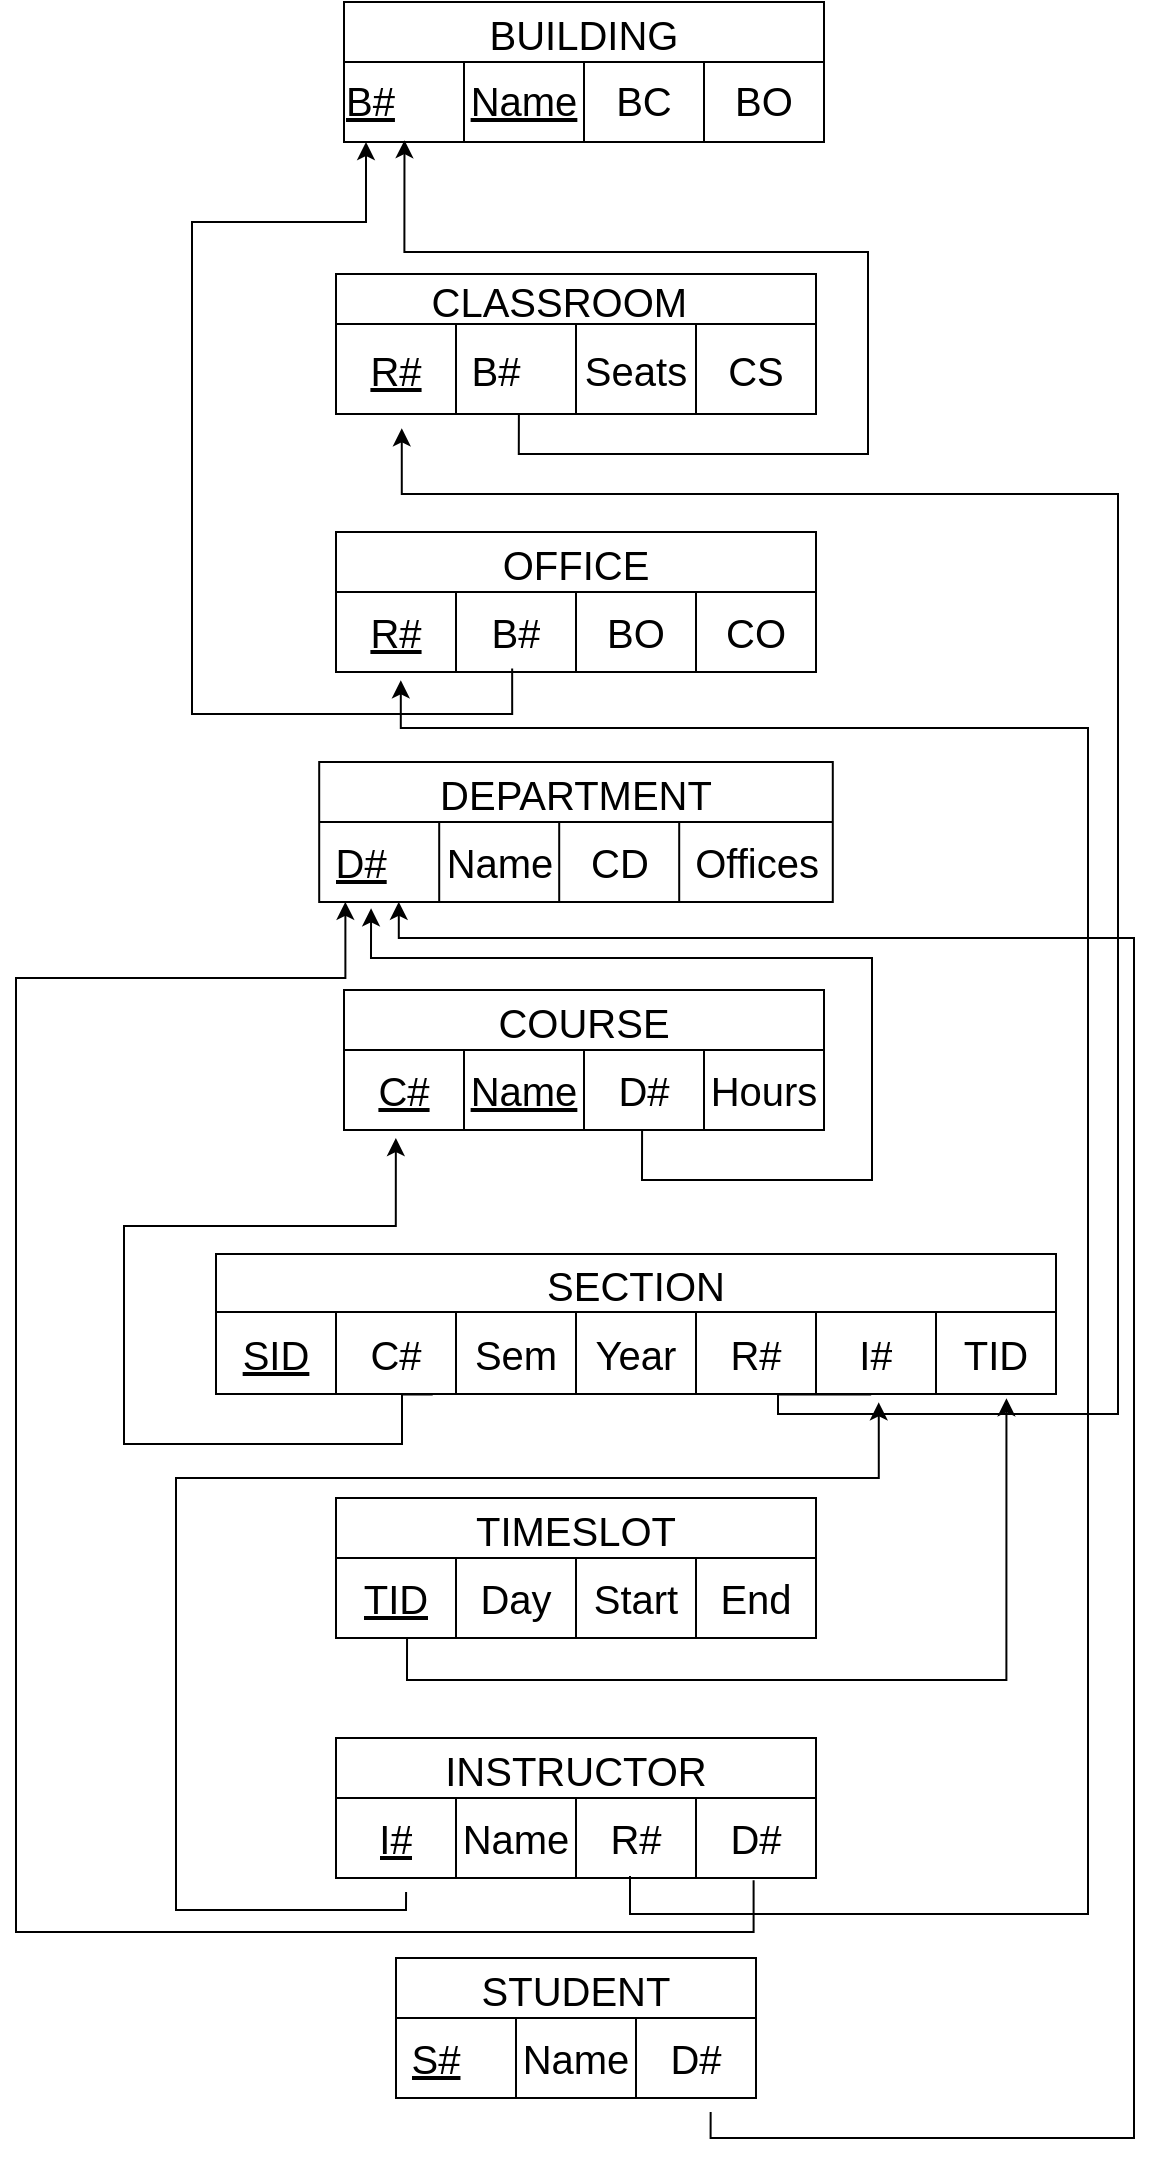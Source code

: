 <mxfile version="22.1.3" type="github">
  <diagram name="Page-1" id="RmKxruwo47LQMHnwAsR9">
    <mxGraphModel dx="2398" dy="722" grid="0" gridSize="10" guides="1" tooltips="1" connect="1" arrows="1" fold="1" page="1" pageScale="1" pageWidth="850" pageHeight="1100" math="0" shadow="0">
      <root>
        <mxCell id="0" />
        <mxCell id="1" parent="0" />
        <mxCell id="j6pfKqDrukdR5E3IU2XC-11" value="BUILDING" style="shape=table;startSize=30;container=1;collapsible=0;childLayout=tableLayout;hachureGap=4;fontFamily=Helvetica;fontSize=20;labelBackgroundColor=none;" vertex="1" parent="1">
          <mxGeometry x="-568" y="25" width="240" height="70" as="geometry" />
        </mxCell>
        <mxCell id="j6pfKqDrukdR5E3IU2XC-12" value="" style="shape=tableRow;horizontal=0;startSize=0;swimlaneHead=0;swimlaneBody=0;top=0;left=0;bottom=0;right=0;collapsible=0;dropTarget=0;fillColor=none;points=[[0,0.5],[1,0.5]];portConstraint=eastwest;hachureGap=4;fontFamily=Architects Daughter;fontSource=https%3A%2F%2Ffonts.googleapis.com%2Fcss%3Ffamily%3DArchitects%2BDaughter;fontSize=20;labelBackgroundColor=none;" vertex="1" parent="j6pfKqDrukdR5E3IU2XC-11">
          <mxGeometry y="30" width="240" height="40" as="geometry" />
        </mxCell>
        <mxCell id="j6pfKqDrukdR5E3IU2XC-13" value="&lt;font face=&quot;Helvetica&quot; style=&quot;font-size: 20px;&quot;&gt;&lt;u style=&quot;font-size: 20px;&quot;&gt;B#&lt;span style=&quot;white-space: pre; font-size: 20px;&quot;&gt;&#x9;&lt;/span&gt;&lt;span style=&quot;white-space: pre; font-size: 20px;&quot;&gt;&#x9;&lt;/span&gt;BC&lt;span style=&quot;white-space: pre; font-size: 20px;&quot;&gt;&#x9;&lt;/span&gt;&lt;/u&gt;&lt;/font&gt;" style="shape=partialRectangle;html=1;whiteSpace=wrap;connectable=0;overflow=hidden;fillColor=none;top=0;left=0;bottom=0;right=0;pointerEvents=1;hachureGap=4;fontFamily=Architects Daughter;fontSource=https%3A%2F%2Ffonts.googleapis.com%2Fcss%3Ffamily%3DArchitects%2BDaughter;fontSize=20;labelBackgroundColor=none;" vertex="1" parent="j6pfKqDrukdR5E3IU2XC-12">
          <mxGeometry width="60" height="40" as="geometry">
            <mxRectangle width="60" height="40" as="alternateBounds" />
          </mxGeometry>
        </mxCell>
        <mxCell id="j6pfKqDrukdR5E3IU2XC-14" value="&lt;font face=&quot;Helvetica&quot; style=&quot;font-size: 20px;&quot;&gt;&lt;u style=&quot;font-size: 20px;&quot;&gt;Name&lt;/u&gt;&lt;/font&gt;" style="shape=partialRectangle;html=1;whiteSpace=wrap;connectable=0;overflow=hidden;fillColor=none;top=0;left=0;bottom=0;right=0;pointerEvents=1;hachureGap=4;fontFamily=Architects Daughter;fontSource=https%3A%2F%2Ffonts.googleapis.com%2Fcss%3Ffamily%3DArchitects%2BDaughter;fontSize=20;labelBackgroundColor=none;" vertex="1" parent="j6pfKqDrukdR5E3IU2XC-12">
          <mxGeometry x="60" width="60" height="40" as="geometry">
            <mxRectangle width="60" height="40" as="alternateBounds" />
          </mxGeometry>
        </mxCell>
        <mxCell id="j6pfKqDrukdR5E3IU2XC-15" value="&lt;font face=&quot;Helvetica&quot; style=&quot;font-size: 20px;&quot;&gt;BC&lt;/font&gt;" style="shape=partialRectangle;html=1;whiteSpace=wrap;connectable=0;overflow=hidden;fillColor=none;top=0;left=0;bottom=0;right=0;pointerEvents=1;hachureGap=4;fontFamily=Architects Daughter;fontSource=https%3A%2F%2Ffonts.googleapis.com%2Fcss%3Ffamily%3DArchitects%2BDaughter;fontSize=20;labelBackgroundColor=none;" vertex="1" parent="j6pfKqDrukdR5E3IU2XC-12">
          <mxGeometry x="120" width="60" height="40" as="geometry">
            <mxRectangle width="60" height="40" as="alternateBounds" />
          </mxGeometry>
        </mxCell>
        <mxCell id="j6pfKqDrukdR5E3IU2XC-16" value="&lt;font face=&quot;Helvetica&quot; style=&quot;font-size: 20px;&quot;&gt;BO&lt;/font&gt;" style="shape=partialRectangle;html=1;whiteSpace=wrap;connectable=0;overflow=hidden;fillColor=none;top=0;left=0;bottom=0;right=0;pointerEvents=1;hachureGap=4;fontFamily=Architects Daughter;fontSource=https%3A%2F%2Ffonts.googleapis.com%2Fcss%3Ffamily%3DArchitects%2BDaughter;fontSize=20;labelBackgroundColor=none;" vertex="1" parent="j6pfKqDrukdR5E3IU2XC-12">
          <mxGeometry x="180" width="60" height="40" as="geometry">
            <mxRectangle width="60" height="40" as="alternateBounds" />
          </mxGeometry>
        </mxCell>
        <mxCell id="j6pfKqDrukdR5E3IU2XC-18" value="CLASSROOM   " style="shape=table;startSize=25;container=1;collapsible=0;childLayout=tableLayout;fontSize=20;" vertex="1" parent="1">
          <mxGeometry x="-572" y="161" width="240" height="70" as="geometry" />
        </mxCell>
        <mxCell id="j6pfKqDrukdR5E3IU2XC-19" value="" style="shape=tableRow;horizontal=0;startSize=0;swimlaneHead=0;swimlaneBody=0;strokeColor=inherit;top=0;left=0;bottom=0;right=0;collapsible=0;dropTarget=0;fillColor=none;points=[[0,0.5],[1,0.5]];portConstraint=eastwest;fontSize=20;" vertex="1" parent="j6pfKqDrukdR5E3IU2XC-18">
          <mxGeometry y="25" width="240" height="45" as="geometry" />
        </mxCell>
        <mxCell id="j6pfKqDrukdR5E3IU2XC-20" value="&lt;u style=&quot;font-size: 20px;&quot;&gt;R#&lt;/u&gt;" style="shape=partialRectangle;html=1;whiteSpace=wrap;connectable=0;strokeColor=inherit;overflow=hidden;fillColor=none;top=0;left=0;bottom=0;right=0;pointerEvents=1;fontSize=20;" vertex="1" parent="j6pfKqDrukdR5E3IU2XC-19">
          <mxGeometry width="60" height="45" as="geometry">
            <mxRectangle width="60" height="45" as="alternateBounds" />
          </mxGeometry>
        </mxCell>
        <mxCell id="j6pfKqDrukdR5E3IU2XC-21" value="B#&lt;span style=&quot;white-space: pre; font-size: 20px;&quot;&gt;&#x9;&lt;/span&gt;" style="shape=partialRectangle;html=1;whiteSpace=wrap;connectable=0;strokeColor=inherit;overflow=hidden;fillColor=none;top=0;left=0;bottom=0;right=0;pointerEvents=1;fontSize=20;" vertex="1" parent="j6pfKqDrukdR5E3IU2XC-19">
          <mxGeometry x="60" width="60" height="45" as="geometry">
            <mxRectangle width="60" height="45" as="alternateBounds" />
          </mxGeometry>
        </mxCell>
        <mxCell id="j6pfKqDrukdR5E3IU2XC-22" value="Seats" style="shape=partialRectangle;html=1;whiteSpace=wrap;connectable=0;strokeColor=inherit;overflow=hidden;fillColor=none;top=0;left=0;bottom=0;right=0;pointerEvents=1;fontSize=20;" vertex="1" parent="j6pfKqDrukdR5E3IU2XC-19">
          <mxGeometry x="120" width="60" height="45" as="geometry">
            <mxRectangle width="60" height="45" as="alternateBounds" />
          </mxGeometry>
        </mxCell>
        <mxCell id="j6pfKqDrukdR5E3IU2XC-23" value="CS" style="shape=partialRectangle;html=1;whiteSpace=wrap;connectable=0;strokeColor=inherit;overflow=hidden;fillColor=none;top=0;left=0;bottom=0;right=0;pointerEvents=1;fontSize=20;" vertex="1" parent="j6pfKqDrukdR5E3IU2XC-19">
          <mxGeometry x="180" width="60" height="45" as="geometry">
            <mxRectangle width="60" height="45" as="alternateBounds" />
          </mxGeometry>
        </mxCell>
        <mxCell id="j6pfKqDrukdR5E3IU2XC-24" value="OFFICE" style="shape=table;startSize=30;container=1;collapsible=0;childLayout=tableLayout;fontSize=20;" vertex="1" parent="1">
          <mxGeometry x="-572" y="290" width="240" height="70" as="geometry" />
        </mxCell>
        <mxCell id="j6pfKqDrukdR5E3IU2XC-25" value="" style="shape=tableRow;horizontal=0;startSize=0;swimlaneHead=0;swimlaneBody=0;strokeColor=inherit;top=0;left=0;bottom=0;right=0;collapsible=0;dropTarget=0;fillColor=none;points=[[0,0.5],[1,0.5]];portConstraint=eastwest;fontSize=20;" vertex="1" parent="j6pfKqDrukdR5E3IU2XC-24">
          <mxGeometry y="30" width="240" height="40" as="geometry" />
        </mxCell>
        <mxCell id="j6pfKqDrukdR5E3IU2XC-26" value="&lt;u style=&quot;font-size: 20px;&quot;&gt;R#&lt;/u&gt;" style="shape=partialRectangle;html=1;whiteSpace=wrap;connectable=0;strokeColor=inherit;overflow=hidden;fillColor=none;top=0;left=0;bottom=0;right=0;pointerEvents=1;fontSize=20;" vertex="1" parent="j6pfKqDrukdR5E3IU2XC-25">
          <mxGeometry width="60" height="40" as="geometry">
            <mxRectangle width="60" height="40" as="alternateBounds" />
          </mxGeometry>
        </mxCell>
        <mxCell id="j6pfKqDrukdR5E3IU2XC-27" value="B#" style="shape=partialRectangle;html=1;whiteSpace=wrap;connectable=0;strokeColor=inherit;overflow=hidden;fillColor=none;top=0;left=0;bottom=0;right=0;pointerEvents=1;fontSize=20;" vertex="1" parent="j6pfKqDrukdR5E3IU2XC-25">
          <mxGeometry x="60" width="60" height="40" as="geometry">
            <mxRectangle width="60" height="40" as="alternateBounds" />
          </mxGeometry>
        </mxCell>
        <mxCell id="j6pfKqDrukdR5E3IU2XC-28" value="BO" style="shape=partialRectangle;html=1;whiteSpace=wrap;connectable=0;strokeColor=inherit;overflow=hidden;fillColor=none;top=0;left=0;bottom=0;right=0;pointerEvents=1;fontSize=20;" vertex="1" parent="j6pfKqDrukdR5E3IU2XC-25">
          <mxGeometry x="120" width="60" height="40" as="geometry">
            <mxRectangle width="60" height="40" as="alternateBounds" />
          </mxGeometry>
        </mxCell>
        <mxCell id="j6pfKqDrukdR5E3IU2XC-30" value="CO" style="shape=partialRectangle;html=1;whiteSpace=wrap;connectable=0;strokeColor=inherit;overflow=hidden;fillColor=none;top=0;left=0;bottom=0;right=0;pointerEvents=1;fontSize=20;" vertex="1" parent="j6pfKqDrukdR5E3IU2XC-25">
          <mxGeometry x="180" width="60" height="40" as="geometry">
            <mxRectangle width="60" height="40" as="alternateBounds" />
          </mxGeometry>
        </mxCell>
        <mxCell id="j6pfKqDrukdR5E3IU2XC-31" value="DEPARTMENT" style="shape=table;startSize=30;container=1;collapsible=0;childLayout=tableLayout;fontSize=20;" vertex="1" parent="1">
          <mxGeometry x="-580.4" y="405" width="256.795" height="70" as="geometry" />
        </mxCell>
        <mxCell id="j6pfKqDrukdR5E3IU2XC-32" value="" style="shape=tableRow;horizontal=0;startSize=0;swimlaneHead=0;swimlaneBody=0;strokeColor=inherit;top=0;left=0;bottom=0;right=0;collapsible=0;dropTarget=0;fillColor=none;points=[[0,0.5],[1,0.5]];portConstraint=eastwest;fontSize=20;" vertex="1" parent="j6pfKqDrukdR5E3IU2XC-31">
          <mxGeometry y="30" width="256.795" height="40" as="geometry" />
        </mxCell>
        <mxCell id="j6pfKqDrukdR5E3IU2XC-33" value="&lt;u style=&quot;font-size: 20px;&quot;&gt;D#&lt;span style=&quot;white-space: pre; font-size: 20px;&quot;&gt;&#x9;&lt;/span&gt;&lt;/u&gt;" style="shape=partialRectangle;html=1;whiteSpace=wrap;connectable=0;strokeColor=inherit;overflow=hidden;fillColor=none;top=0;left=0;bottom=0;right=0;pointerEvents=1;fontSize=20;" vertex="1" parent="j6pfKqDrukdR5E3IU2XC-32">
          <mxGeometry width="60" height="40" as="geometry">
            <mxRectangle width="60" height="40" as="alternateBounds" />
          </mxGeometry>
        </mxCell>
        <mxCell id="j6pfKqDrukdR5E3IU2XC-34" value="Name" style="shape=partialRectangle;html=1;whiteSpace=wrap;connectable=0;strokeColor=inherit;overflow=hidden;fillColor=none;top=0;left=0;bottom=0;right=0;pointerEvents=1;fontSize=20;" vertex="1" parent="j6pfKqDrukdR5E3IU2XC-32">
          <mxGeometry x="60" width="60" height="40" as="geometry">
            <mxRectangle width="60" height="40" as="alternateBounds" />
          </mxGeometry>
        </mxCell>
        <mxCell id="j6pfKqDrukdR5E3IU2XC-35" value="CD" style="shape=partialRectangle;html=1;whiteSpace=wrap;connectable=0;strokeColor=inherit;overflow=hidden;fillColor=none;top=0;left=0;bottom=0;right=0;pointerEvents=1;fontSize=20;" vertex="1" parent="j6pfKqDrukdR5E3IU2XC-32">
          <mxGeometry x="120" width="60" height="40" as="geometry">
            <mxRectangle width="60" height="40" as="alternateBounds" />
          </mxGeometry>
        </mxCell>
        <mxCell id="j6pfKqDrukdR5E3IU2XC-36" value="Offices" style="shape=partialRectangle;html=1;whiteSpace=wrap;connectable=0;strokeColor=inherit;overflow=hidden;fillColor=none;top=0;left=0;bottom=0;right=0;pointerEvents=1;fontSize=20;" vertex="1" parent="j6pfKqDrukdR5E3IU2XC-32">
          <mxGeometry x="180" width="77" height="40" as="geometry">
            <mxRectangle width="77" height="40" as="alternateBounds" />
          </mxGeometry>
        </mxCell>
        <mxCell id="j6pfKqDrukdR5E3IU2XC-37" value="COURSE" style="shape=table;startSize=30;container=1;collapsible=0;childLayout=tableLayout;fontSize=20;" vertex="1" parent="1">
          <mxGeometry x="-568" y="519" width="240" height="70" as="geometry" />
        </mxCell>
        <mxCell id="j6pfKqDrukdR5E3IU2XC-38" value="" style="shape=tableRow;horizontal=0;startSize=0;swimlaneHead=0;swimlaneBody=0;strokeColor=inherit;top=0;left=0;bottom=0;right=0;collapsible=0;dropTarget=0;fillColor=none;points=[[0,0.5],[1,0.5]];portConstraint=eastwest;fontSize=20;" vertex="1" parent="j6pfKqDrukdR5E3IU2XC-37">
          <mxGeometry y="30" width="240" height="40" as="geometry" />
        </mxCell>
        <mxCell id="j6pfKqDrukdR5E3IU2XC-39" value="&lt;u style=&quot;font-size: 20px;&quot;&gt;C#&lt;/u&gt;" style="shape=partialRectangle;html=1;whiteSpace=wrap;connectable=0;strokeColor=inherit;overflow=hidden;fillColor=none;top=0;left=0;bottom=0;right=0;pointerEvents=1;fontSize=20;" vertex="1" parent="j6pfKqDrukdR5E3IU2XC-38">
          <mxGeometry width="60" height="40" as="geometry">
            <mxRectangle width="60" height="40" as="alternateBounds" />
          </mxGeometry>
        </mxCell>
        <mxCell id="j6pfKqDrukdR5E3IU2XC-40" value="&lt;u style=&quot;font-size: 20px;&quot;&gt;Name&lt;/u&gt;" style="shape=partialRectangle;html=1;whiteSpace=wrap;connectable=0;strokeColor=inherit;overflow=hidden;fillColor=none;top=0;left=0;bottom=0;right=0;pointerEvents=1;fontSize=20;" vertex="1" parent="j6pfKqDrukdR5E3IU2XC-38">
          <mxGeometry x="60" width="60" height="40" as="geometry">
            <mxRectangle width="60" height="40" as="alternateBounds" />
          </mxGeometry>
        </mxCell>
        <mxCell id="j6pfKqDrukdR5E3IU2XC-41" value="D#" style="shape=partialRectangle;html=1;whiteSpace=wrap;connectable=0;strokeColor=inherit;overflow=hidden;fillColor=none;top=0;left=0;bottom=0;right=0;pointerEvents=1;fontSize=20;" vertex="1" parent="j6pfKqDrukdR5E3IU2XC-38">
          <mxGeometry x="120" width="60" height="40" as="geometry">
            <mxRectangle width="60" height="40" as="alternateBounds" />
          </mxGeometry>
        </mxCell>
        <mxCell id="j6pfKqDrukdR5E3IU2XC-42" value="Hours" style="shape=partialRectangle;html=1;whiteSpace=wrap;connectable=0;strokeColor=inherit;overflow=hidden;fillColor=none;top=0;left=0;bottom=0;right=0;pointerEvents=1;fontSize=20;" vertex="1" parent="j6pfKqDrukdR5E3IU2XC-38">
          <mxGeometry x="180" width="60" height="40" as="geometry">
            <mxRectangle width="60" height="40" as="alternateBounds" />
          </mxGeometry>
        </mxCell>
        <mxCell id="j6pfKqDrukdR5E3IU2XC-43" value="SECTION" style="shape=table;startSize=29;container=1;collapsible=0;childLayout=tableLayout;fontSize=20;" vertex="1" parent="1">
          <mxGeometry x="-632" y="651" width="420" height="70" as="geometry" />
        </mxCell>
        <mxCell id="j6pfKqDrukdR5E3IU2XC-44" value="" style="shape=tableRow;horizontal=0;startSize=0;swimlaneHead=0;swimlaneBody=0;strokeColor=inherit;top=0;left=0;bottom=0;right=0;collapsible=0;dropTarget=0;fillColor=none;points=[[0,0.5],[1,0.5]];portConstraint=eastwest;fontSize=20;" vertex="1" parent="j6pfKqDrukdR5E3IU2XC-43">
          <mxGeometry y="29" width="420" height="41" as="geometry" />
        </mxCell>
        <mxCell id="j6pfKqDrukdR5E3IU2XC-45" value="&lt;u style=&quot;font-size: 20px;&quot;&gt;SID&lt;/u&gt;" style="shape=partialRectangle;html=1;whiteSpace=wrap;connectable=0;strokeColor=inherit;overflow=hidden;fillColor=none;top=0;left=0;bottom=0;right=0;pointerEvents=1;fontSize=20;" vertex="1" parent="j6pfKqDrukdR5E3IU2XC-44">
          <mxGeometry width="60" height="41" as="geometry">
            <mxRectangle width="60" height="41" as="alternateBounds" />
          </mxGeometry>
        </mxCell>
        <mxCell id="j6pfKqDrukdR5E3IU2XC-46" value="C#" style="shape=partialRectangle;html=1;whiteSpace=wrap;connectable=0;strokeColor=inherit;overflow=hidden;fillColor=none;top=0;left=0;bottom=0;right=0;pointerEvents=1;fontSize=20;" vertex="1" parent="j6pfKqDrukdR5E3IU2XC-44">
          <mxGeometry x="60" width="60" height="41" as="geometry">
            <mxRectangle width="60" height="41" as="alternateBounds" />
          </mxGeometry>
        </mxCell>
        <mxCell id="j6pfKqDrukdR5E3IU2XC-47" value="Sem" style="shape=partialRectangle;html=1;whiteSpace=wrap;connectable=0;strokeColor=inherit;overflow=hidden;fillColor=none;top=0;left=0;bottom=0;right=0;pointerEvents=1;fontSize=20;" vertex="1" parent="j6pfKqDrukdR5E3IU2XC-44">
          <mxGeometry x="120" width="60" height="41" as="geometry">
            <mxRectangle width="60" height="41" as="alternateBounds" />
          </mxGeometry>
        </mxCell>
        <mxCell id="j6pfKqDrukdR5E3IU2XC-48" value="Year" style="shape=partialRectangle;html=1;whiteSpace=wrap;connectable=0;strokeColor=inherit;overflow=hidden;fillColor=none;top=0;left=0;bottom=0;right=0;pointerEvents=1;fontSize=20;" vertex="1" parent="j6pfKqDrukdR5E3IU2XC-44">
          <mxGeometry x="180" width="60" height="41" as="geometry">
            <mxRectangle width="60" height="41" as="alternateBounds" />
          </mxGeometry>
        </mxCell>
        <mxCell id="j6pfKqDrukdR5E3IU2XC-49" value="R#" style="shape=partialRectangle;html=1;whiteSpace=wrap;connectable=0;strokeColor=inherit;overflow=hidden;fillColor=none;top=0;left=0;bottom=0;right=0;pointerEvents=1;fontSize=20;" vertex="1" parent="j6pfKqDrukdR5E3IU2XC-44">
          <mxGeometry x="240" width="60" height="41" as="geometry">
            <mxRectangle width="60" height="41" as="alternateBounds" />
          </mxGeometry>
        </mxCell>
        <mxCell id="j6pfKqDrukdR5E3IU2XC-50" value="I#" style="shape=partialRectangle;html=1;whiteSpace=wrap;connectable=0;strokeColor=inherit;overflow=hidden;fillColor=none;top=0;left=0;bottom=0;right=0;pointerEvents=1;fontSize=20;" vertex="1" parent="j6pfKqDrukdR5E3IU2XC-44">
          <mxGeometry x="300" width="60" height="41" as="geometry">
            <mxRectangle width="60" height="41" as="alternateBounds" />
          </mxGeometry>
        </mxCell>
        <mxCell id="j6pfKqDrukdR5E3IU2XC-81" value="TID" style="shape=partialRectangle;html=1;whiteSpace=wrap;connectable=0;strokeColor=inherit;overflow=hidden;fillColor=none;top=0;left=0;bottom=0;right=0;pointerEvents=1;fontSize=20;" vertex="1" parent="j6pfKqDrukdR5E3IU2XC-44">
          <mxGeometry x="360" width="60" height="41" as="geometry">
            <mxRectangle width="60" height="41" as="alternateBounds" />
          </mxGeometry>
        </mxCell>
        <mxCell id="j6pfKqDrukdR5E3IU2XC-51" value="TIMESLOT" style="shape=table;startSize=30;container=1;collapsible=0;childLayout=tableLayout;fontSize=20;" vertex="1" parent="1">
          <mxGeometry x="-572" y="773" width="240" height="70" as="geometry" />
        </mxCell>
        <mxCell id="j6pfKqDrukdR5E3IU2XC-52" value="" style="shape=tableRow;horizontal=0;startSize=0;swimlaneHead=0;swimlaneBody=0;strokeColor=inherit;top=0;left=0;bottom=0;right=0;collapsible=0;dropTarget=0;fillColor=none;points=[[0,0.5],[1,0.5]];portConstraint=eastwest;fontSize=20;" vertex="1" parent="j6pfKqDrukdR5E3IU2XC-51">
          <mxGeometry y="30" width="240" height="40" as="geometry" />
        </mxCell>
        <mxCell id="j6pfKqDrukdR5E3IU2XC-53" value="&lt;u style=&quot;font-size: 20px;&quot;&gt;TID&lt;/u&gt;" style="shape=partialRectangle;html=1;whiteSpace=wrap;connectable=0;strokeColor=inherit;overflow=hidden;fillColor=none;top=0;left=0;bottom=0;right=0;pointerEvents=1;fontSize=20;" vertex="1" parent="j6pfKqDrukdR5E3IU2XC-52">
          <mxGeometry width="60" height="40" as="geometry">
            <mxRectangle width="60" height="40" as="alternateBounds" />
          </mxGeometry>
        </mxCell>
        <mxCell id="j6pfKqDrukdR5E3IU2XC-54" value="Day" style="shape=partialRectangle;html=1;whiteSpace=wrap;connectable=0;strokeColor=inherit;overflow=hidden;fillColor=none;top=0;left=0;bottom=0;right=0;pointerEvents=1;fontSize=20;" vertex="1" parent="j6pfKqDrukdR5E3IU2XC-52">
          <mxGeometry x="60" width="60" height="40" as="geometry">
            <mxRectangle width="60" height="40" as="alternateBounds" />
          </mxGeometry>
        </mxCell>
        <mxCell id="j6pfKqDrukdR5E3IU2XC-55" value="Start" style="shape=partialRectangle;html=1;whiteSpace=wrap;connectable=0;strokeColor=inherit;overflow=hidden;fillColor=none;top=0;left=0;bottom=0;right=0;pointerEvents=1;fontSize=20;" vertex="1" parent="j6pfKqDrukdR5E3IU2XC-52">
          <mxGeometry x="120" width="60" height="40" as="geometry">
            <mxRectangle width="60" height="40" as="alternateBounds" />
          </mxGeometry>
        </mxCell>
        <mxCell id="j6pfKqDrukdR5E3IU2XC-56" value="End" style="shape=partialRectangle;html=1;whiteSpace=wrap;connectable=0;strokeColor=inherit;overflow=hidden;fillColor=none;top=0;left=0;bottom=0;right=0;pointerEvents=1;fontSize=20;" vertex="1" parent="j6pfKqDrukdR5E3IU2XC-52">
          <mxGeometry x="180" width="60" height="40" as="geometry">
            <mxRectangle width="60" height="40" as="alternateBounds" />
          </mxGeometry>
        </mxCell>
        <mxCell id="j6pfKqDrukdR5E3IU2XC-57" value="INSTRUCTOR" style="shape=table;startSize=30;container=1;collapsible=0;childLayout=tableLayout;fontSize=20;" vertex="1" parent="1">
          <mxGeometry x="-572" y="893" width="240" height="70" as="geometry" />
        </mxCell>
        <mxCell id="j6pfKqDrukdR5E3IU2XC-58" value="" style="shape=tableRow;horizontal=0;startSize=0;swimlaneHead=0;swimlaneBody=0;strokeColor=inherit;top=0;left=0;bottom=0;right=0;collapsible=0;dropTarget=0;fillColor=none;points=[[0,0.5],[1,0.5]];portConstraint=eastwest;fontSize=20;" vertex="1" parent="j6pfKqDrukdR5E3IU2XC-57">
          <mxGeometry y="30" width="240" height="40" as="geometry" />
        </mxCell>
        <mxCell id="j6pfKqDrukdR5E3IU2XC-59" value="&lt;u style=&quot;font-size: 20px;&quot;&gt;I#&lt;/u&gt;" style="shape=partialRectangle;html=1;whiteSpace=wrap;connectable=0;strokeColor=inherit;overflow=hidden;fillColor=none;top=0;left=0;bottom=0;right=0;pointerEvents=1;fontSize=20;" vertex="1" parent="j6pfKqDrukdR5E3IU2XC-58">
          <mxGeometry width="60" height="40" as="geometry">
            <mxRectangle width="60" height="40" as="alternateBounds" />
          </mxGeometry>
        </mxCell>
        <mxCell id="j6pfKqDrukdR5E3IU2XC-60" value="Name" style="shape=partialRectangle;html=1;whiteSpace=wrap;connectable=0;strokeColor=inherit;overflow=hidden;fillColor=none;top=0;left=0;bottom=0;right=0;pointerEvents=1;fontSize=20;" vertex="1" parent="j6pfKqDrukdR5E3IU2XC-58">
          <mxGeometry x="60" width="60" height="40" as="geometry">
            <mxRectangle width="60" height="40" as="alternateBounds" />
          </mxGeometry>
        </mxCell>
        <mxCell id="j6pfKqDrukdR5E3IU2XC-61" value="R#" style="shape=partialRectangle;html=1;whiteSpace=wrap;connectable=0;strokeColor=inherit;overflow=hidden;fillColor=none;top=0;left=0;bottom=0;right=0;pointerEvents=1;fontSize=20;" vertex="1" parent="j6pfKqDrukdR5E3IU2XC-58">
          <mxGeometry x="120" width="60" height="40" as="geometry">
            <mxRectangle width="60" height="40" as="alternateBounds" />
          </mxGeometry>
        </mxCell>
        <mxCell id="j6pfKqDrukdR5E3IU2XC-62" value="D#" style="shape=partialRectangle;html=1;whiteSpace=wrap;connectable=0;strokeColor=inherit;overflow=hidden;fillColor=none;top=0;left=0;bottom=0;right=0;pointerEvents=1;fontSize=20;" vertex="1" parent="j6pfKqDrukdR5E3IU2XC-58">
          <mxGeometry x="180" width="60" height="40" as="geometry">
            <mxRectangle width="60" height="40" as="alternateBounds" />
          </mxGeometry>
        </mxCell>
        <mxCell id="j6pfKqDrukdR5E3IU2XC-67" value="STUDENT" style="shape=table;startSize=30;container=1;collapsible=0;childLayout=tableLayout;fontSize=20;" vertex="1" parent="1">
          <mxGeometry x="-542" y="1003" width="180" height="70" as="geometry" />
        </mxCell>
        <mxCell id="j6pfKqDrukdR5E3IU2XC-68" value="" style="shape=tableRow;horizontal=0;startSize=0;swimlaneHead=0;swimlaneBody=0;strokeColor=inherit;top=0;left=0;bottom=0;right=0;collapsible=0;dropTarget=0;fillColor=none;points=[[0,0.5],[1,0.5]];portConstraint=eastwest;fontSize=20;" vertex="1" parent="j6pfKqDrukdR5E3IU2XC-67">
          <mxGeometry y="30" width="180" height="40" as="geometry" />
        </mxCell>
        <mxCell id="j6pfKqDrukdR5E3IU2XC-69" value="&lt;u&gt;S#&lt;span style=&quot;white-space: pre; font-size: 20px;&quot;&gt;&#x9;&lt;/span&gt;&lt;/u&gt;" style="shape=partialRectangle;html=1;whiteSpace=wrap;connectable=0;strokeColor=inherit;overflow=hidden;fillColor=none;top=0;left=0;bottom=0;right=0;pointerEvents=1;fontSize=20;" vertex="1" parent="j6pfKqDrukdR5E3IU2XC-68">
          <mxGeometry width="60" height="40" as="geometry">
            <mxRectangle width="60" height="40" as="alternateBounds" />
          </mxGeometry>
        </mxCell>
        <mxCell id="j6pfKqDrukdR5E3IU2XC-70" value="Name" style="shape=partialRectangle;html=1;whiteSpace=wrap;connectable=0;strokeColor=inherit;overflow=hidden;fillColor=none;top=0;left=0;bottom=0;right=0;pointerEvents=1;fontSize=20;" vertex="1" parent="j6pfKqDrukdR5E3IU2XC-68">
          <mxGeometry x="60" width="60" height="40" as="geometry">
            <mxRectangle width="60" height="40" as="alternateBounds" />
          </mxGeometry>
        </mxCell>
        <mxCell id="j6pfKqDrukdR5E3IU2XC-71" value="D#" style="shape=partialRectangle;html=1;whiteSpace=wrap;connectable=0;strokeColor=inherit;overflow=hidden;fillColor=none;top=0;left=0;bottom=0;right=0;pointerEvents=1;fontSize=20;" vertex="1" parent="j6pfKqDrukdR5E3IU2XC-68">
          <mxGeometry x="120" width="60" height="40" as="geometry">
            <mxRectangle width="60" height="40" as="alternateBounds" />
          </mxGeometry>
        </mxCell>
        <mxCell id="j6pfKqDrukdR5E3IU2XC-73" style="edgeStyle=orthogonalEdgeStyle;rounded=0;orthogonalLoop=1;jettySize=auto;html=1;exitX=0.381;exitY=1.007;exitDx=0;exitDy=0;exitPerimeter=0;entryX=0.126;entryY=0.977;entryDx=0;entryDy=0;entryPerimeter=0;" edge="1" parent="1" source="j6pfKqDrukdR5E3IU2XC-19" target="j6pfKqDrukdR5E3IU2XC-12">
          <mxGeometry relative="1" as="geometry">
            <mxPoint x="-536.667" y="112.667" as="targetPoint" />
            <Array as="points">
              <mxPoint x="-481" y="251" />
              <mxPoint x="-306" y="251" />
              <mxPoint x="-306" y="150" />
              <mxPoint x="-538" y="150" />
            </Array>
          </mxGeometry>
        </mxCell>
        <mxCell id="j6pfKqDrukdR5E3IU2XC-76" style="edgeStyle=orthogonalEdgeStyle;rounded=0;orthogonalLoop=1;jettySize=auto;html=1;exitX=0.367;exitY=0.956;exitDx=0;exitDy=0;exitPerimeter=0;" edge="1" parent="1" source="j6pfKqDrukdR5E3IU2XC-25" target="j6pfKqDrukdR5E3IU2XC-12">
          <mxGeometry relative="1" as="geometry">
            <Array as="points">
              <mxPoint x="-484" y="381" />
              <mxPoint x="-644" y="381" />
              <mxPoint x="-644" y="135" />
              <mxPoint x="-557" y="135" />
            </Array>
          </mxGeometry>
        </mxCell>
        <mxCell id="j6pfKqDrukdR5E3IU2XC-78" style="edgeStyle=orthogonalEdgeStyle;rounded=0;orthogonalLoop=1;jettySize=auto;html=1;entryX=0.101;entryY=1.079;entryDx=0;entryDy=0;entryPerimeter=0;exitX=0.621;exitY=0.998;exitDx=0;exitDy=0;exitPerimeter=0;" edge="1" parent="1" source="j6pfKqDrukdR5E3IU2XC-38" target="j6pfKqDrukdR5E3IU2XC-32">
          <mxGeometry relative="1" as="geometry">
            <Array as="points">
              <mxPoint x="-419" y="614" />
              <mxPoint x="-304" y="614" />
              <mxPoint x="-304" y="503" />
              <mxPoint x="-555" y="503" />
            </Array>
          </mxGeometry>
        </mxCell>
        <mxCell id="j6pfKqDrukdR5E3IU2XC-79" style="edgeStyle=orthogonalEdgeStyle;rounded=0;orthogonalLoop=1;jettySize=auto;html=1;entryX=0.108;entryY=1.101;entryDx=0;entryDy=0;entryPerimeter=0;exitX=0.258;exitY=1.006;exitDx=0;exitDy=0;exitPerimeter=0;" edge="1" parent="1" source="j6pfKqDrukdR5E3IU2XC-44" target="j6pfKqDrukdR5E3IU2XC-38">
          <mxGeometry relative="1" as="geometry">
            <Array as="points">
              <mxPoint x="-539" y="746" />
              <mxPoint x="-678" y="746" />
              <mxPoint x="-678" y="637" />
              <mxPoint x="-542" y="637" />
            </Array>
          </mxGeometry>
        </mxCell>
        <mxCell id="j6pfKqDrukdR5E3IU2XC-80" style="edgeStyle=orthogonalEdgeStyle;rounded=0;orthogonalLoop=1;jettySize=auto;html=1;entryX=0.137;entryY=1.159;entryDx=0;entryDy=0;entryPerimeter=0;exitX=0.78;exitY=1.006;exitDx=0;exitDy=0;exitPerimeter=0;" edge="1" parent="1" source="j6pfKqDrukdR5E3IU2XC-44" target="j6pfKqDrukdR5E3IU2XC-19">
          <mxGeometry relative="1" as="geometry">
            <Array as="points">
              <mxPoint x="-351" y="721" />
              <mxPoint x="-351" y="731" />
              <mxPoint x="-181" y="731" />
              <mxPoint x="-181" y="271" />
              <mxPoint x="-539" y="271" />
            </Array>
          </mxGeometry>
        </mxCell>
        <mxCell id="j6pfKqDrukdR5E3IU2XC-82" style="edgeStyle=orthogonalEdgeStyle;rounded=0;orthogonalLoop=1;jettySize=auto;html=1;entryX=0.941;entryY=1.052;entryDx=0;entryDy=0;entryPerimeter=0;exitX=0.148;exitY=1.003;exitDx=0;exitDy=0;exitPerimeter=0;" edge="1" parent="1" source="j6pfKqDrukdR5E3IU2XC-52" target="j6pfKqDrukdR5E3IU2XC-44">
          <mxGeometry relative="1" as="geometry">
            <Array as="points">
              <mxPoint x="-536" y="864" />
              <mxPoint x="-237" y="864" />
            </Array>
          </mxGeometry>
        </mxCell>
        <mxCell id="j6pfKqDrukdR5E3IU2XC-83" style="edgeStyle=orthogonalEdgeStyle;rounded=0;orthogonalLoop=1;jettySize=auto;html=1;entryX=0.051;entryY=0.998;entryDx=0;entryDy=0;entryPerimeter=0;exitX=0.87;exitY=1.029;exitDx=0;exitDy=0;exitPerimeter=0;" edge="1" parent="1" source="j6pfKqDrukdR5E3IU2XC-58" target="j6pfKqDrukdR5E3IU2XC-32">
          <mxGeometry relative="1" as="geometry">
            <mxPoint x="-726.205" y="400.051" as="targetPoint" />
            <Array as="points">
              <mxPoint x="-363" y="990" />
              <mxPoint x="-732" y="990" />
              <mxPoint x="-732" y="513" />
              <mxPoint x="-567" y="513" />
            </Array>
          </mxGeometry>
        </mxCell>
        <mxCell id="j6pfKqDrukdR5E3IU2XC-84" style="edgeStyle=orthogonalEdgeStyle;rounded=0;orthogonalLoop=1;jettySize=auto;html=1;entryX=0.135;entryY=1.104;entryDx=0;entryDy=0;entryPerimeter=0;" edge="1" parent="1" target="j6pfKqDrukdR5E3IU2XC-25">
          <mxGeometry relative="1" as="geometry">
            <mxPoint x="-425" y="962" as="sourcePoint" />
            <Array as="points">
              <mxPoint x="-425" y="981" />
              <mxPoint x="-196" y="981" />
              <mxPoint x="-196" y="388" />
              <mxPoint x="-540" y="388" />
            </Array>
          </mxGeometry>
        </mxCell>
        <mxCell id="j6pfKqDrukdR5E3IU2XC-85" style="edgeStyle=orthogonalEdgeStyle;rounded=0;orthogonalLoop=1;jettySize=auto;html=1;entryX=0.789;entryY=1.102;entryDx=0;entryDy=0;entryPerimeter=0;exitX=0.146;exitY=1.175;exitDx=0;exitDy=0;exitPerimeter=0;" edge="1" parent="1" source="j6pfKqDrukdR5E3IU2XC-58" target="j6pfKqDrukdR5E3IU2XC-44">
          <mxGeometry relative="1" as="geometry">
            <Array as="points">
              <mxPoint x="-537" y="979" />
              <mxPoint x="-652" y="979" />
              <mxPoint x="-652" y="763" />
              <mxPoint x="-301" y="763" />
            </Array>
          </mxGeometry>
        </mxCell>
        <mxCell id="j6pfKqDrukdR5E3IU2XC-86" style="edgeStyle=orthogonalEdgeStyle;rounded=0;orthogonalLoop=1;jettySize=auto;html=1;entryX=0.155;entryY=0.998;entryDx=0;entryDy=0;entryPerimeter=0;exitX=0.874;exitY=1.176;exitDx=0;exitDy=0;exitPerimeter=0;" edge="1" parent="1" source="j6pfKqDrukdR5E3IU2XC-68" target="j6pfKqDrukdR5E3IU2XC-32">
          <mxGeometry relative="1" as="geometry">
            <Array as="points">
              <mxPoint x="-385" y="1093" />
              <mxPoint x="-173" y="1093" />
              <mxPoint x="-173" y="493" />
              <mxPoint x="-541" y="493" />
            </Array>
          </mxGeometry>
        </mxCell>
      </root>
    </mxGraphModel>
  </diagram>
</mxfile>
